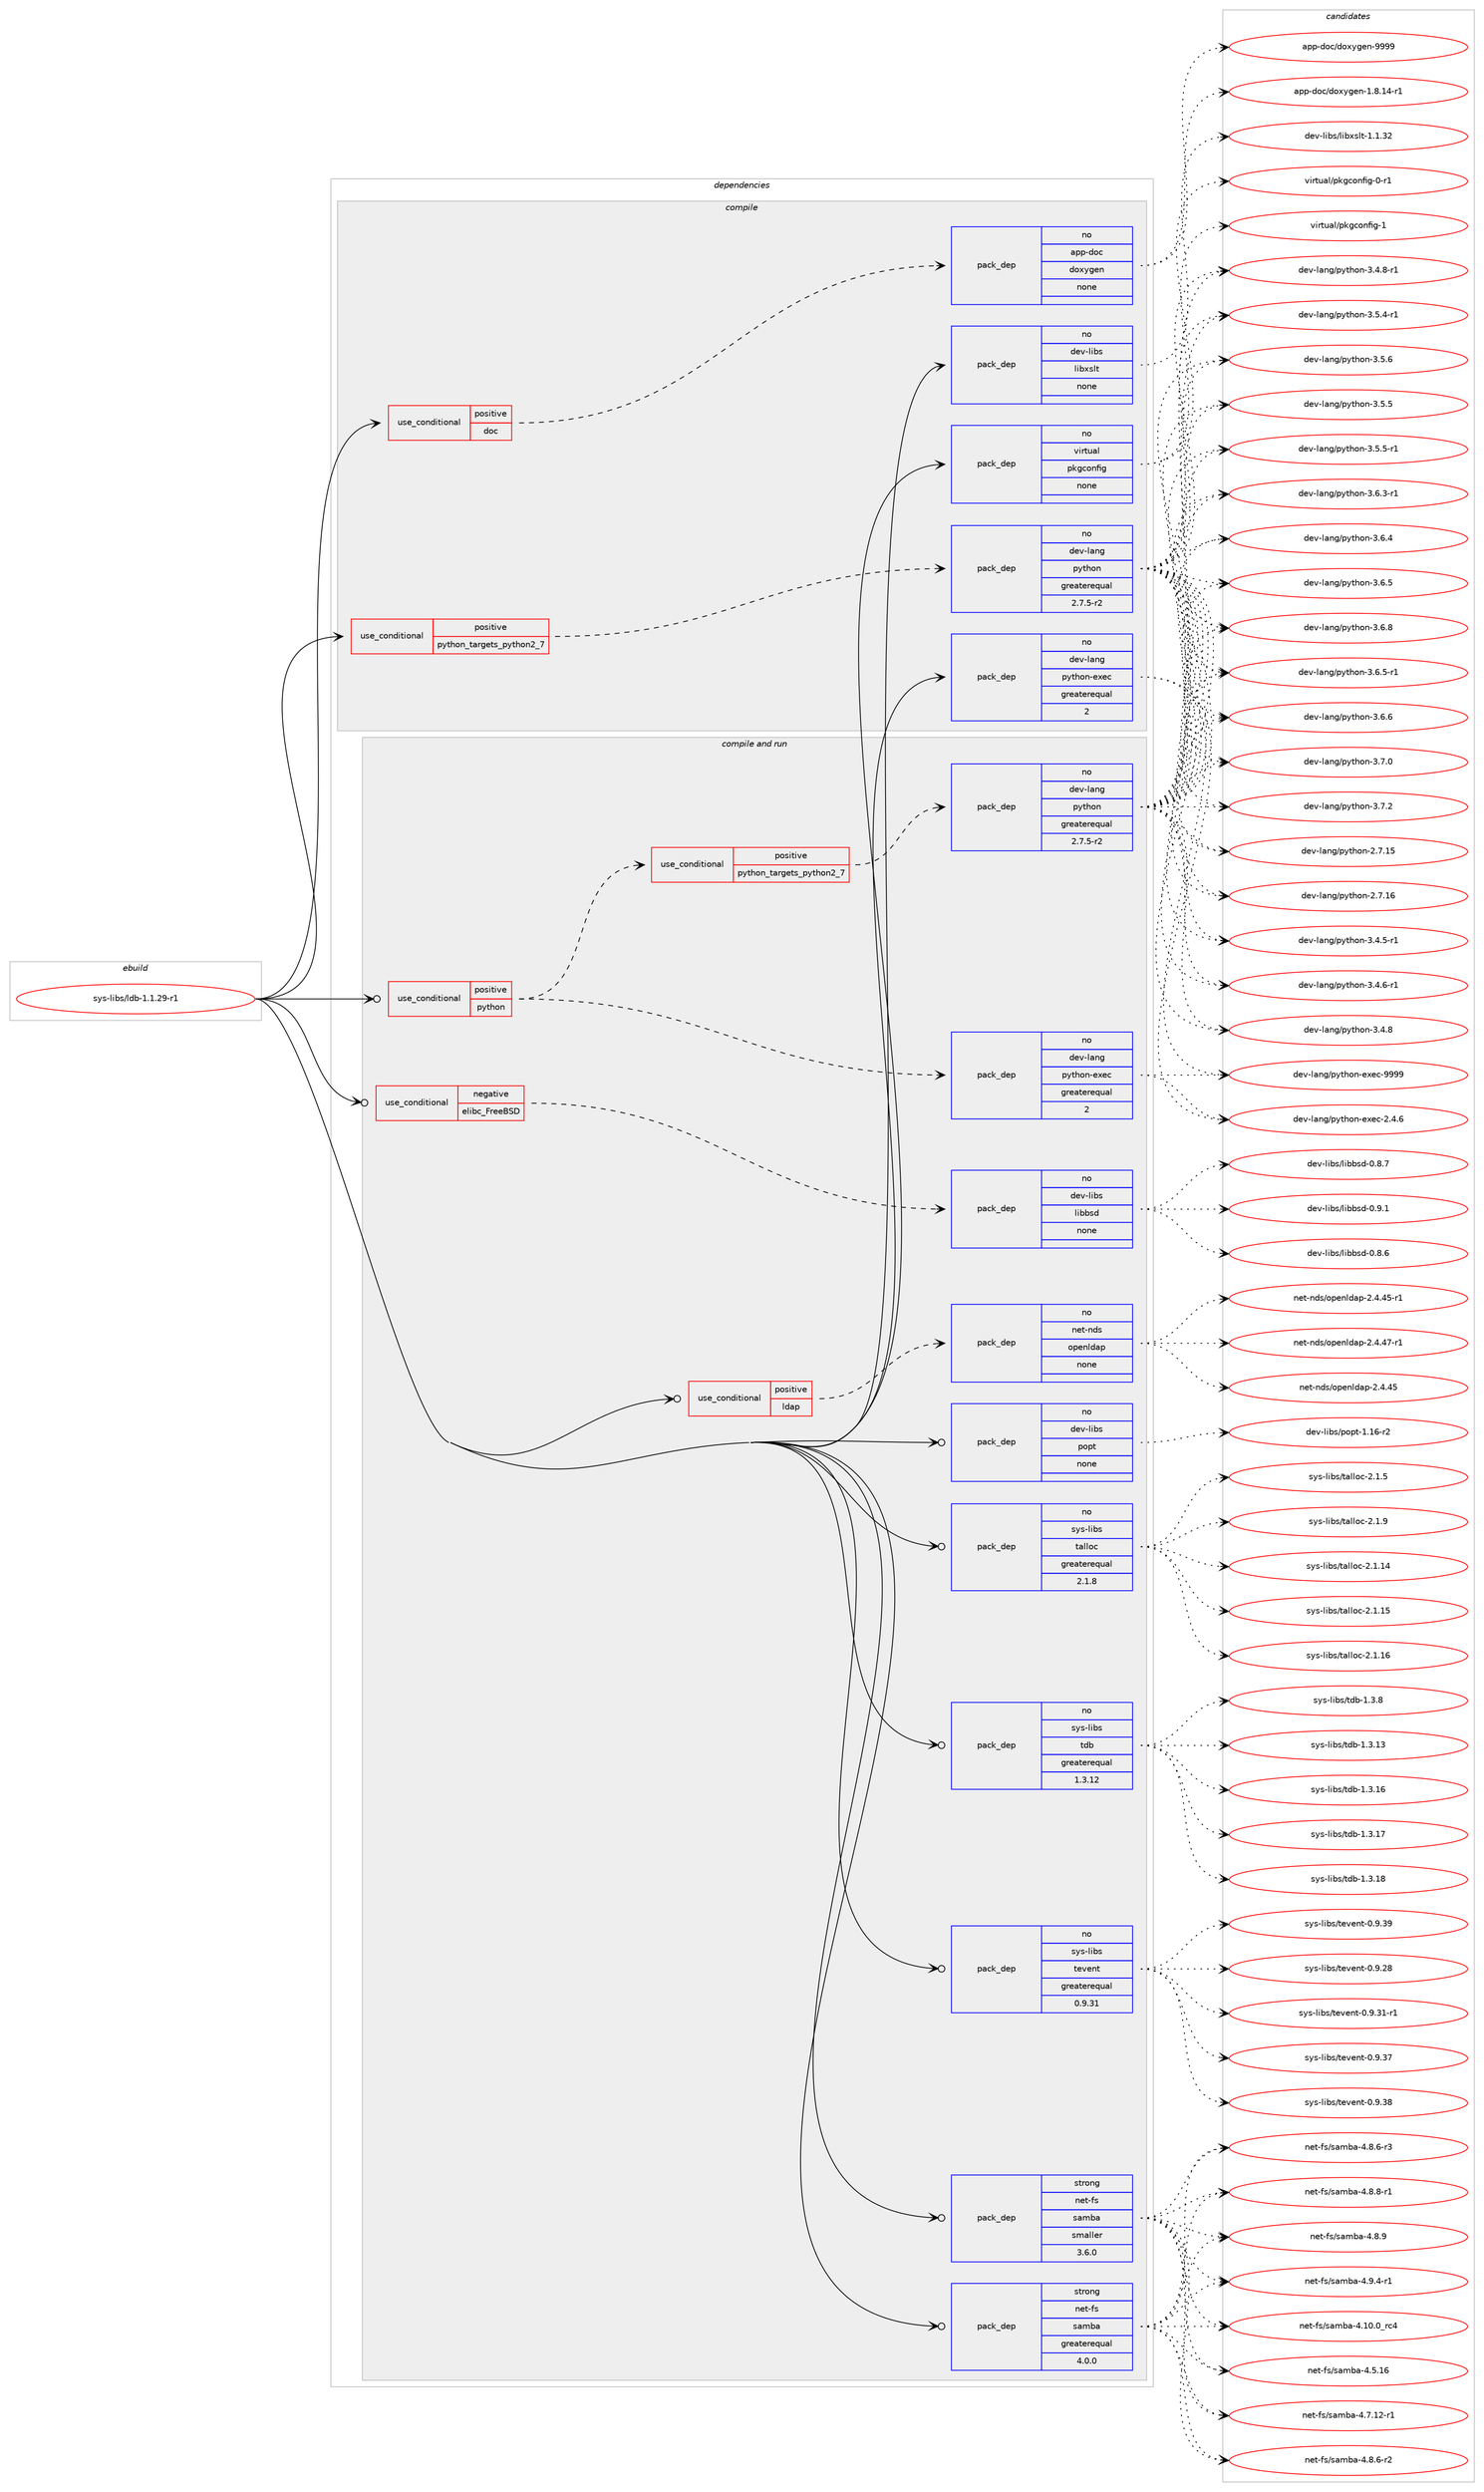 digraph prolog {

# *************
# Graph options
# *************

newrank=true;
concentrate=true;
compound=true;
graph [rankdir=LR,fontname=Helvetica,fontsize=10,ranksep=1.5];#, ranksep=2.5, nodesep=0.2];
edge  [arrowhead=vee];
node  [fontname=Helvetica,fontsize=10];

# **********
# The ebuild
# **********

subgraph cluster_leftcol {
color=gray;
rank=same;
label=<<i>ebuild</i>>;
id [label="sys-libs/ldb-1.1.29-r1", color=red, width=4, href="../sys-libs/ldb-1.1.29-r1.svg"];
}

# ****************
# The dependencies
# ****************

subgraph cluster_midcol {
color=gray;
label=<<i>dependencies</i>>;
subgraph cluster_compile {
fillcolor="#eeeeee";
style=filled;
label=<<i>compile</i>>;
subgraph cond461716 {
dependency1737467 [label=<<TABLE BORDER="0" CELLBORDER="1" CELLSPACING="0" CELLPADDING="4"><TR><TD ROWSPAN="3" CELLPADDING="10">use_conditional</TD></TR><TR><TD>positive</TD></TR><TR><TD>doc</TD></TR></TABLE>>, shape=none, color=red];
subgraph pack1247140 {
dependency1737468 [label=<<TABLE BORDER="0" CELLBORDER="1" CELLSPACING="0" CELLPADDING="4" WIDTH="220"><TR><TD ROWSPAN="6" CELLPADDING="30">pack_dep</TD></TR><TR><TD WIDTH="110">no</TD></TR><TR><TD>app-doc</TD></TR><TR><TD>doxygen</TD></TR><TR><TD>none</TD></TR><TR><TD></TD></TR></TABLE>>, shape=none, color=blue];
}
dependency1737467:e -> dependency1737468:w [weight=20,style="dashed",arrowhead="vee"];
}
id:e -> dependency1737467:w [weight=20,style="solid",arrowhead="vee"];
subgraph cond461717 {
dependency1737469 [label=<<TABLE BORDER="0" CELLBORDER="1" CELLSPACING="0" CELLPADDING="4"><TR><TD ROWSPAN="3" CELLPADDING="10">use_conditional</TD></TR><TR><TD>positive</TD></TR><TR><TD>python_targets_python2_7</TD></TR></TABLE>>, shape=none, color=red];
subgraph pack1247141 {
dependency1737470 [label=<<TABLE BORDER="0" CELLBORDER="1" CELLSPACING="0" CELLPADDING="4" WIDTH="220"><TR><TD ROWSPAN="6" CELLPADDING="30">pack_dep</TD></TR><TR><TD WIDTH="110">no</TD></TR><TR><TD>dev-lang</TD></TR><TR><TD>python</TD></TR><TR><TD>greaterequal</TD></TR><TR><TD>2.7.5-r2</TD></TR></TABLE>>, shape=none, color=blue];
}
dependency1737469:e -> dependency1737470:w [weight=20,style="dashed",arrowhead="vee"];
}
id:e -> dependency1737469:w [weight=20,style="solid",arrowhead="vee"];
subgraph pack1247142 {
dependency1737471 [label=<<TABLE BORDER="0" CELLBORDER="1" CELLSPACING="0" CELLPADDING="4" WIDTH="220"><TR><TD ROWSPAN="6" CELLPADDING="30">pack_dep</TD></TR><TR><TD WIDTH="110">no</TD></TR><TR><TD>dev-lang</TD></TR><TR><TD>python-exec</TD></TR><TR><TD>greaterequal</TD></TR><TR><TD>2</TD></TR></TABLE>>, shape=none, color=blue];
}
id:e -> dependency1737471:w [weight=20,style="solid",arrowhead="vee"];
subgraph pack1247143 {
dependency1737472 [label=<<TABLE BORDER="0" CELLBORDER="1" CELLSPACING="0" CELLPADDING="4" WIDTH="220"><TR><TD ROWSPAN="6" CELLPADDING="30">pack_dep</TD></TR><TR><TD WIDTH="110">no</TD></TR><TR><TD>dev-libs</TD></TR><TR><TD>libxslt</TD></TR><TR><TD>none</TD></TR><TR><TD></TD></TR></TABLE>>, shape=none, color=blue];
}
id:e -> dependency1737472:w [weight=20,style="solid",arrowhead="vee"];
subgraph pack1247144 {
dependency1737473 [label=<<TABLE BORDER="0" CELLBORDER="1" CELLSPACING="0" CELLPADDING="4" WIDTH="220"><TR><TD ROWSPAN="6" CELLPADDING="30">pack_dep</TD></TR><TR><TD WIDTH="110">no</TD></TR><TR><TD>virtual</TD></TR><TR><TD>pkgconfig</TD></TR><TR><TD>none</TD></TR><TR><TD></TD></TR></TABLE>>, shape=none, color=blue];
}
id:e -> dependency1737473:w [weight=20,style="solid",arrowhead="vee"];
}
subgraph cluster_compileandrun {
fillcolor="#eeeeee";
style=filled;
label=<<i>compile and run</i>>;
subgraph cond461718 {
dependency1737474 [label=<<TABLE BORDER="0" CELLBORDER="1" CELLSPACING="0" CELLPADDING="4"><TR><TD ROWSPAN="3" CELLPADDING="10">use_conditional</TD></TR><TR><TD>negative</TD></TR><TR><TD>elibc_FreeBSD</TD></TR></TABLE>>, shape=none, color=red];
subgraph pack1247145 {
dependency1737475 [label=<<TABLE BORDER="0" CELLBORDER="1" CELLSPACING="0" CELLPADDING="4" WIDTH="220"><TR><TD ROWSPAN="6" CELLPADDING="30">pack_dep</TD></TR><TR><TD WIDTH="110">no</TD></TR><TR><TD>dev-libs</TD></TR><TR><TD>libbsd</TD></TR><TR><TD>none</TD></TR><TR><TD></TD></TR></TABLE>>, shape=none, color=blue];
}
dependency1737474:e -> dependency1737475:w [weight=20,style="dashed",arrowhead="vee"];
}
id:e -> dependency1737474:w [weight=20,style="solid",arrowhead="odotvee"];
subgraph cond461719 {
dependency1737476 [label=<<TABLE BORDER="0" CELLBORDER="1" CELLSPACING="0" CELLPADDING="4"><TR><TD ROWSPAN="3" CELLPADDING="10">use_conditional</TD></TR><TR><TD>positive</TD></TR><TR><TD>ldap</TD></TR></TABLE>>, shape=none, color=red];
subgraph pack1247146 {
dependency1737477 [label=<<TABLE BORDER="0" CELLBORDER="1" CELLSPACING="0" CELLPADDING="4" WIDTH="220"><TR><TD ROWSPAN="6" CELLPADDING="30">pack_dep</TD></TR><TR><TD WIDTH="110">no</TD></TR><TR><TD>net-nds</TD></TR><TR><TD>openldap</TD></TR><TR><TD>none</TD></TR><TR><TD></TD></TR></TABLE>>, shape=none, color=blue];
}
dependency1737476:e -> dependency1737477:w [weight=20,style="dashed",arrowhead="vee"];
}
id:e -> dependency1737476:w [weight=20,style="solid",arrowhead="odotvee"];
subgraph cond461720 {
dependency1737478 [label=<<TABLE BORDER="0" CELLBORDER="1" CELLSPACING="0" CELLPADDING="4"><TR><TD ROWSPAN="3" CELLPADDING="10">use_conditional</TD></TR><TR><TD>positive</TD></TR><TR><TD>python</TD></TR></TABLE>>, shape=none, color=red];
subgraph cond461721 {
dependency1737479 [label=<<TABLE BORDER="0" CELLBORDER="1" CELLSPACING="0" CELLPADDING="4"><TR><TD ROWSPAN="3" CELLPADDING="10">use_conditional</TD></TR><TR><TD>positive</TD></TR><TR><TD>python_targets_python2_7</TD></TR></TABLE>>, shape=none, color=red];
subgraph pack1247147 {
dependency1737480 [label=<<TABLE BORDER="0" CELLBORDER="1" CELLSPACING="0" CELLPADDING="4" WIDTH="220"><TR><TD ROWSPAN="6" CELLPADDING="30">pack_dep</TD></TR><TR><TD WIDTH="110">no</TD></TR><TR><TD>dev-lang</TD></TR><TR><TD>python</TD></TR><TR><TD>greaterequal</TD></TR><TR><TD>2.7.5-r2</TD></TR></TABLE>>, shape=none, color=blue];
}
dependency1737479:e -> dependency1737480:w [weight=20,style="dashed",arrowhead="vee"];
}
dependency1737478:e -> dependency1737479:w [weight=20,style="dashed",arrowhead="vee"];
subgraph pack1247148 {
dependency1737481 [label=<<TABLE BORDER="0" CELLBORDER="1" CELLSPACING="0" CELLPADDING="4" WIDTH="220"><TR><TD ROWSPAN="6" CELLPADDING="30">pack_dep</TD></TR><TR><TD WIDTH="110">no</TD></TR><TR><TD>dev-lang</TD></TR><TR><TD>python-exec</TD></TR><TR><TD>greaterequal</TD></TR><TR><TD>2</TD></TR></TABLE>>, shape=none, color=blue];
}
dependency1737478:e -> dependency1737481:w [weight=20,style="dashed",arrowhead="vee"];
}
id:e -> dependency1737478:w [weight=20,style="solid",arrowhead="odotvee"];
subgraph pack1247149 {
dependency1737482 [label=<<TABLE BORDER="0" CELLBORDER="1" CELLSPACING="0" CELLPADDING="4" WIDTH="220"><TR><TD ROWSPAN="6" CELLPADDING="30">pack_dep</TD></TR><TR><TD WIDTH="110">no</TD></TR><TR><TD>dev-libs</TD></TR><TR><TD>popt</TD></TR><TR><TD>none</TD></TR><TR><TD></TD></TR></TABLE>>, shape=none, color=blue];
}
id:e -> dependency1737482:w [weight=20,style="solid",arrowhead="odotvee"];
subgraph pack1247150 {
dependency1737483 [label=<<TABLE BORDER="0" CELLBORDER="1" CELLSPACING="0" CELLPADDING="4" WIDTH="220"><TR><TD ROWSPAN="6" CELLPADDING="30">pack_dep</TD></TR><TR><TD WIDTH="110">no</TD></TR><TR><TD>sys-libs</TD></TR><TR><TD>talloc</TD></TR><TR><TD>greaterequal</TD></TR><TR><TD>2.1.8</TD></TR></TABLE>>, shape=none, color=blue];
}
id:e -> dependency1737483:w [weight=20,style="solid",arrowhead="odotvee"];
subgraph pack1247151 {
dependency1737484 [label=<<TABLE BORDER="0" CELLBORDER="1" CELLSPACING="0" CELLPADDING="4" WIDTH="220"><TR><TD ROWSPAN="6" CELLPADDING="30">pack_dep</TD></TR><TR><TD WIDTH="110">no</TD></TR><TR><TD>sys-libs</TD></TR><TR><TD>tdb</TD></TR><TR><TD>greaterequal</TD></TR><TR><TD>1.3.12</TD></TR></TABLE>>, shape=none, color=blue];
}
id:e -> dependency1737484:w [weight=20,style="solid",arrowhead="odotvee"];
subgraph pack1247152 {
dependency1737485 [label=<<TABLE BORDER="0" CELLBORDER="1" CELLSPACING="0" CELLPADDING="4" WIDTH="220"><TR><TD ROWSPAN="6" CELLPADDING="30">pack_dep</TD></TR><TR><TD WIDTH="110">no</TD></TR><TR><TD>sys-libs</TD></TR><TR><TD>tevent</TD></TR><TR><TD>greaterequal</TD></TR><TR><TD>0.9.31</TD></TR></TABLE>>, shape=none, color=blue];
}
id:e -> dependency1737485:w [weight=20,style="solid",arrowhead="odotvee"];
subgraph pack1247153 {
dependency1737486 [label=<<TABLE BORDER="0" CELLBORDER="1" CELLSPACING="0" CELLPADDING="4" WIDTH="220"><TR><TD ROWSPAN="6" CELLPADDING="30">pack_dep</TD></TR><TR><TD WIDTH="110">strong</TD></TR><TR><TD>net-fs</TD></TR><TR><TD>samba</TD></TR><TR><TD>greaterequal</TD></TR><TR><TD>4.0.0</TD></TR></TABLE>>, shape=none, color=blue];
}
id:e -> dependency1737486:w [weight=20,style="solid",arrowhead="odotvee"];
subgraph pack1247154 {
dependency1737487 [label=<<TABLE BORDER="0" CELLBORDER="1" CELLSPACING="0" CELLPADDING="4" WIDTH="220"><TR><TD ROWSPAN="6" CELLPADDING="30">pack_dep</TD></TR><TR><TD WIDTH="110">strong</TD></TR><TR><TD>net-fs</TD></TR><TR><TD>samba</TD></TR><TR><TD>smaller</TD></TR><TR><TD>3.6.0</TD></TR></TABLE>>, shape=none, color=blue];
}
id:e -> dependency1737487:w [weight=20,style="solid",arrowhead="odotvee"];
}
subgraph cluster_run {
fillcolor="#eeeeee";
style=filled;
label=<<i>run</i>>;
}
}

# **************
# The candidates
# **************

subgraph cluster_choices {
rank=same;
color=gray;
label=<<i>candidates</i>>;

subgraph choice1247140 {
color=black;
nodesep=1;
choice97112112451001119947100111120121103101110454946564649524511449 [label="app-doc/doxygen-1.8.14-r1", color=red, width=4,href="../app-doc/doxygen-1.8.14-r1.svg"];
choice971121124510011199471001111201211031011104557575757 [label="app-doc/doxygen-9999", color=red, width=4,href="../app-doc/doxygen-9999.svg"];
dependency1737468:e -> choice97112112451001119947100111120121103101110454946564649524511449:w [style=dotted,weight="100"];
dependency1737468:e -> choice971121124510011199471001111201211031011104557575757:w [style=dotted,weight="100"];
}
subgraph choice1247141 {
color=black;
nodesep=1;
choice10010111845108971101034711212111610411111045504655464953 [label="dev-lang/python-2.7.15", color=red, width=4,href="../dev-lang/python-2.7.15.svg"];
choice10010111845108971101034711212111610411111045504655464954 [label="dev-lang/python-2.7.16", color=red, width=4,href="../dev-lang/python-2.7.16.svg"];
choice1001011184510897110103471121211161041111104551465246534511449 [label="dev-lang/python-3.4.5-r1", color=red, width=4,href="../dev-lang/python-3.4.5-r1.svg"];
choice1001011184510897110103471121211161041111104551465246544511449 [label="dev-lang/python-3.4.6-r1", color=red, width=4,href="../dev-lang/python-3.4.6-r1.svg"];
choice100101118451089711010347112121116104111110455146524656 [label="dev-lang/python-3.4.8", color=red, width=4,href="../dev-lang/python-3.4.8.svg"];
choice1001011184510897110103471121211161041111104551465246564511449 [label="dev-lang/python-3.4.8-r1", color=red, width=4,href="../dev-lang/python-3.4.8-r1.svg"];
choice1001011184510897110103471121211161041111104551465346524511449 [label="dev-lang/python-3.5.4-r1", color=red, width=4,href="../dev-lang/python-3.5.4-r1.svg"];
choice100101118451089711010347112121116104111110455146534653 [label="dev-lang/python-3.5.5", color=red, width=4,href="../dev-lang/python-3.5.5.svg"];
choice1001011184510897110103471121211161041111104551465346534511449 [label="dev-lang/python-3.5.5-r1", color=red, width=4,href="../dev-lang/python-3.5.5-r1.svg"];
choice100101118451089711010347112121116104111110455146534654 [label="dev-lang/python-3.5.6", color=red, width=4,href="../dev-lang/python-3.5.6.svg"];
choice1001011184510897110103471121211161041111104551465446514511449 [label="dev-lang/python-3.6.3-r1", color=red, width=4,href="../dev-lang/python-3.6.3-r1.svg"];
choice100101118451089711010347112121116104111110455146544652 [label="dev-lang/python-3.6.4", color=red, width=4,href="../dev-lang/python-3.6.4.svg"];
choice100101118451089711010347112121116104111110455146544653 [label="dev-lang/python-3.6.5", color=red, width=4,href="../dev-lang/python-3.6.5.svg"];
choice1001011184510897110103471121211161041111104551465446534511449 [label="dev-lang/python-3.6.5-r1", color=red, width=4,href="../dev-lang/python-3.6.5-r1.svg"];
choice100101118451089711010347112121116104111110455146544654 [label="dev-lang/python-3.6.6", color=red, width=4,href="../dev-lang/python-3.6.6.svg"];
choice100101118451089711010347112121116104111110455146544656 [label="dev-lang/python-3.6.8", color=red, width=4,href="../dev-lang/python-3.6.8.svg"];
choice100101118451089711010347112121116104111110455146554648 [label="dev-lang/python-3.7.0", color=red, width=4,href="../dev-lang/python-3.7.0.svg"];
choice100101118451089711010347112121116104111110455146554650 [label="dev-lang/python-3.7.2", color=red, width=4,href="../dev-lang/python-3.7.2.svg"];
dependency1737470:e -> choice10010111845108971101034711212111610411111045504655464953:w [style=dotted,weight="100"];
dependency1737470:e -> choice10010111845108971101034711212111610411111045504655464954:w [style=dotted,weight="100"];
dependency1737470:e -> choice1001011184510897110103471121211161041111104551465246534511449:w [style=dotted,weight="100"];
dependency1737470:e -> choice1001011184510897110103471121211161041111104551465246544511449:w [style=dotted,weight="100"];
dependency1737470:e -> choice100101118451089711010347112121116104111110455146524656:w [style=dotted,weight="100"];
dependency1737470:e -> choice1001011184510897110103471121211161041111104551465246564511449:w [style=dotted,weight="100"];
dependency1737470:e -> choice1001011184510897110103471121211161041111104551465346524511449:w [style=dotted,weight="100"];
dependency1737470:e -> choice100101118451089711010347112121116104111110455146534653:w [style=dotted,weight="100"];
dependency1737470:e -> choice1001011184510897110103471121211161041111104551465346534511449:w [style=dotted,weight="100"];
dependency1737470:e -> choice100101118451089711010347112121116104111110455146534654:w [style=dotted,weight="100"];
dependency1737470:e -> choice1001011184510897110103471121211161041111104551465446514511449:w [style=dotted,weight="100"];
dependency1737470:e -> choice100101118451089711010347112121116104111110455146544652:w [style=dotted,weight="100"];
dependency1737470:e -> choice100101118451089711010347112121116104111110455146544653:w [style=dotted,weight="100"];
dependency1737470:e -> choice1001011184510897110103471121211161041111104551465446534511449:w [style=dotted,weight="100"];
dependency1737470:e -> choice100101118451089711010347112121116104111110455146544654:w [style=dotted,weight="100"];
dependency1737470:e -> choice100101118451089711010347112121116104111110455146544656:w [style=dotted,weight="100"];
dependency1737470:e -> choice100101118451089711010347112121116104111110455146554648:w [style=dotted,weight="100"];
dependency1737470:e -> choice100101118451089711010347112121116104111110455146554650:w [style=dotted,weight="100"];
}
subgraph choice1247142 {
color=black;
nodesep=1;
choice1001011184510897110103471121211161041111104510112010199455046524654 [label="dev-lang/python-exec-2.4.6", color=red, width=4,href="../dev-lang/python-exec-2.4.6.svg"];
choice10010111845108971101034711212111610411111045101120101994557575757 [label="dev-lang/python-exec-9999", color=red, width=4,href="../dev-lang/python-exec-9999.svg"];
dependency1737471:e -> choice1001011184510897110103471121211161041111104510112010199455046524654:w [style=dotted,weight="100"];
dependency1737471:e -> choice10010111845108971101034711212111610411111045101120101994557575757:w [style=dotted,weight="100"];
}
subgraph choice1247143 {
color=black;
nodesep=1;
choice1001011184510810598115471081059812011510811645494649465150 [label="dev-libs/libxslt-1.1.32", color=red, width=4,href="../dev-libs/libxslt-1.1.32.svg"];
dependency1737472:e -> choice1001011184510810598115471081059812011510811645494649465150:w [style=dotted,weight="100"];
}
subgraph choice1247144 {
color=black;
nodesep=1;
choice11810511411611797108471121071039911111010210510345484511449 [label="virtual/pkgconfig-0-r1", color=red, width=4,href="../virtual/pkgconfig-0-r1.svg"];
choice1181051141161179710847112107103991111101021051034549 [label="virtual/pkgconfig-1", color=red, width=4,href="../virtual/pkgconfig-1.svg"];
dependency1737473:e -> choice11810511411611797108471121071039911111010210510345484511449:w [style=dotted,weight="100"];
dependency1737473:e -> choice1181051141161179710847112107103991111101021051034549:w [style=dotted,weight="100"];
}
subgraph choice1247145 {
color=black;
nodesep=1;
choice1001011184510810598115471081059898115100454846564654 [label="dev-libs/libbsd-0.8.6", color=red, width=4,href="../dev-libs/libbsd-0.8.6.svg"];
choice1001011184510810598115471081059898115100454846564655 [label="dev-libs/libbsd-0.8.7", color=red, width=4,href="../dev-libs/libbsd-0.8.7.svg"];
choice1001011184510810598115471081059898115100454846574649 [label="dev-libs/libbsd-0.9.1", color=red, width=4,href="../dev-libs/libbsd-0.9.1.svg"];
dependency1737475:e -> choice1001011184510810598115471081059898115100454846564654:w [style=dotted,weight="100"];
dependency1737475:e -> choice1001011184510810598115471081059898115100454846564655:w [style=dotted,weight="100"];
dependency1737475:e -> choice1001011184510810598115471081059898115100454846574649:w [style=dotted,weight="100"];
}
subgraph choice1247146 {
color=black;
nodesep=1;
choice11010111645110100115471111121011101081009711245504652465253 [label="net-nds/openldap-2.4.45", color=red, width=4,href="../net-nds/openldap-2.4.45.svg"];
choice110101116451101001154711111210111010810097112455046524652534511449 [label="net-nds/openldap-2.4.45-r1", color=red, width=4,href="../net-nds/openldap-2.4.45-r1.svg"];
choice110101116451101001154711111210111010810097112455046524652554511449 [label="net-nds/openldap-2.4.47-r1", color=red, width=4,href="../net-nds/openldap-2.4.47-r1.svg"];
dependency1737477:e -> choice11010111645110100115471111121011101081009711245504652465253:w [style=dotted,weight="100"];
dependency1737477:e -> choice110101116451101001154711111210111010810097112455046524652534511449:w [style=dotted,weight="100"];
dependency1737477:e -> choice110101116451101001154711111210111010810097112455046524652554511449:w [style=dotted,weight="100"];
}
subgraph choice1247147 {
color=black;
nodesep=1;
choice10010111845108971101034711212111610411111045504655464953 [label="dev-lang/python-2.7.15", color=red, width=4,href="../dev-lang/python-2.7.15.svg"];
choice10010111845108971101034711212111610411111045504655464954 [label="dev-lang/python-2.7.16", color=red, width=4,href="../dev-lang/python-2.7.16.svg"];
choice1001011184510897110103471121211161041111104551465246534511449 [label="dev-lang/python-3.4.5-r1", color=red, width=4,href="../dev-lang/python-3.4.5-r1.svg"];
choice1001011184510897110103471121211161041111104551465246544511449 [label="dev-lang/python-3.4.6-r1", color=red, width=4,href="../dev-lang/python-3.4.6-r1.svg"];
choice100101118451089711010347112121116104111110455146524656 [label="dev-lang/python-3.4.8", color=red, width=4,href="../dev-lang/python-3.4.8.svg"];
choice1001011184510897110103471121211161041111104551465246564511449 [label="dev-lang/python-3.4.8-r1", color=red, width=4,href="../dev-lang/python-3.4.8-r1.svg"];
choice1001011184510897110103471121211161041111104551465346524511449 [label="dev-lang/python-3.5.4-r1", color=red, width=4,href="../dev-lang/python-3.5.4-r1.svg"];
choice100101118451089711010347112121116104111110455146534653 [label="dev-lang/python-3.5.5", color=red, width=4,href="../dev-lang/python-3.5.5.svg"];
choice1001011184510897110103471121211161041111104551465346534511449 [label="dev-lang/python-3.5.5-r1", color=red, width=4,href="../dev-lang/python-3.5.5-r1.svg"];
choice100101118451089711010347112121116104111110455146534654 [label="dev-lang/python-3.5.6", color=red, width=4,href="../dev-lang/python-3.5.6.svg"];
choice1001011184510897110103471121211161041111104551465446514511449 [label="dev-lang/python-3.6.3-r1", color=red, width=4,href="../dev-lang/python-3.6.3-r1.svg"];
choice100101118451089711010347112121116104111110455146544652 [label="dev-lang/python-3.6.4", color=red, width=4,href="../dev-lang/python-3.6.4.svg"];
choice100101118451089711010347112121116104111110455146544653 [label="dev-lang/python-3.6.5", color=red, width=4,href="../dev-lang/python-3.6.5.svg"];
choice1001011184510897110103471121211161041111104551465446534511449 [label="dev-lang/python-3.6.5-r1", color=red, width=4,href="../dev-lang/python-3.6.5-r1.svg"];
choice100101118451089711010347112121116104111110455146544654 [label="dev-lang/python-3.6.6", color=red, width=4,href="../dev-lang/python-3.6.6.svg"];
choice100101118451089711010347112121116104111110455146544656 [label="dev-lang/python-3.6.8", color=red, width=4,href="../dev-lang/python-3.6.8.svg"];
choice100101118451089711010347112121116104111110455146554648 [label="dev-lang/python-3.7.0", color=red, width=4,href="../dev-lang/python-3.7.0.svg"];
choice100101118451089711010347112121116104111110455146554650 [label="dev-lang/python-3.7.2", color=red, width=4,href="../dev-lang/python-3.7.2.svg"];
dependency1737480:e -> choice10010111845108971101034711212111610411111045504655464953:w [style=dotted,weight="100"];
dependency1737480:e -> choice10010111845108971101034711212111610411111045504655464954:w [style=dotted,weight="100"];
dependency1737480:e -> choice1001011184510897110103471121211161041111104551465246534511449:w [style=dotted,weight="100"];
dependency1737480:e -> choice1001011184510897110103471121211161041111104551465246544511449:w [style=dotted,weight="100"];
dependency1737480:e -> choice100101118451089711010347112121116104111110455146524656:w [style=dotted,weight="100"];
dependency1737480:e -> choice1001011184510897110103471121211161041111104551465246564511449:w [style=dotted,weight="100"];
dependency1737480:e -> choice1001011184510897110103471121211161041111104551465346524511449:w [style=dotted,weight="100"];
dependency1737480:e -> choice100101118451089711010347112121116104111110455146534653:w [style=dotted,weight="100"];
dependency1737480:e -> choice1001011184510897110103471121211161041111104551465346534511449:w [style=dotted,weight="100"];
dependency1737480:e -> choice100101118451089711010347112121116104111110455146534654:w [style=dotted,weight="100"];
dependency1737480:e -> choice1001011184510897110103471121211161041111104551465446514511449:w [style=dotted,weight="100"];
dependency1737480:e -> choice100101118451089711010347112121116104111110455146544652:w [style=dotted,weight="100"];
dependency1737480:e -> choice100101118451089711010347112121116104111110455146544653:w [style=dotted,weight="100"];
dependency1737480:e -> choice1001011184510897110103471121211161041111104551465446534511449:w [style=dotted,weight="100"];
dependency1737480:e -> choice100101118451089711010347112121116104111110455146544654:w [style=dotted,weight="100"];
dependency1737480:e -> choice100101118451089711010347112121116104111110455146544656:w [style=dotted,weight="100"];
dependency1737480:e -> choice100101118451089711010347112121116104111110455146554648:w [style=dotted,weight="100"];
dependency1737480:e -> choice100101118451089711010347112121116104111110455146554650:w [style=dotted,weight="100"];
}
subgraph choice1247148 {
color=black;
nodesep=1;
choice1001011184510897110103471121211161041111104510112010199455046524654 [label="dev-lang/python-exec-2.4.6", color=red, width=4,href="../dev-lang/python-exec-2.4.6.svg"];
choice10010111845108971101034711212111610411111045101120101994557575757 [label="dev-lang/python-exec-9999", color=red, width=4,href="../dev-lang/python-exec-9999.svg"];
dependency1737481:e -> choice1001011184510897110103471121211161041111104510112010199455046524654:w [style=dotted,weight="100"];
dependency1737481:e -> choice10010111845108971101034711212111610411111045101120101994557575757:w [style=dotted,weight="100"];
}
subgraph choice1247149 {
color=black;
nodesep=1;
choice10010111845108105981154711211111211645494649544511450 [label="dev-libs/popt-1.16-r2", color=red, width=4,href="../dev-libs/popt-1.16-r2.svg"];
dependency1737482:e -> choice10010111845108105981154711211111211645494649544511450:w [style=dotted,weight="100"];
}
subgraph choice1247150 {
color=black;
nodesep=1;
choice115121115451081059811547116971081081119945504649464952 [label="sys-libs/talloc-2.1.14", color=red, width=4,href="../sys-libs/talloc-2.1.14.svg"];
choice115121115451081059811547116971081081119945504649464953 [label="sys-libs/talloc-2.1.15", color=red, width=4,href="../sys-libs/talloc-2.1.15.svg"];
choice115121115451081059811547116971081081119945504649464954 [label="sys-libs/talloc-2.1.16", color=red, width=4,href="../sys-libs/talloc-2.1.16.svg"];
choice1151211154510810598115471169710810811199455046494653 [label="sys-libs/talloc-2.1.5", color=red, width=4,href="../sys-libs/talloc-2.1.5.svg"];
choice1151211154510810598115471169710810811199455046494657 [label="sys-libs/talloc-2.1.9", color=red, width=4,href="../sys-libs/talloc-2.1.9.svg"];
dependency1737483:e -> choice115121115451081059811547116971081081119945504649464952:w [style=dotted,weight="100"];
dependency1737483:e -> choice115121115451081059811547116971081081119945504649464953:w [style=dotted,weight="100"];
dependency1737483:e -> choice115121115451081059811547116971081081119945504649464954:w [style=dotted,weight="100"];
dependency1737483:e -> choice1151211154510810598115471169710810811199455046494653:w [style=dotted,weight="100"];
dependency1737483:e -> choice1151211154510810598115471169710810811199455046494657:w [style=dotted,weight="100"];
}
subgraph choice1247151 {
color=black;
nodesep=1;
choice1151211154510810598115471161009845494651464951 [label="sys-libs/tdb-1.3.13", color=red, width=4,href="../sys-libs/tdb-1.3.13.svg"];
choice1151211154510810598115471161009845494651464954 [label="sys-libs/tdb-1.3.16", color=red, width=4,href="../sys-libs/tdb-1.3.16.svg"];
choice1151211154510810598115471161009845494651464955 [label="sys-libs/tdb-1.3.17", color=red, width=4,href="../sys-libs/tdb-1.3.17.svg"];
choice1151211154510810598115471161009845494651464956 [label="sys-libs/tdb-1.3.18", color=red, width=4,href="../sys-libs/tdb-1.3.18.svg"];
choice11512111545108105981154711610098454946514656 [label="sys-libs/tdb-1.3.8", color=red, width=4,href="../sys-libs/tdb-1.3.8.svg"];
dependency1737484:e -> choice1151211154510810598115471161009845494651464951:w [style=dotted,weight="100"];
dependency1737484:e -> choice1151211154510810598115471161009845494651464954:w [style=dotted,weight="100"];
dependency1737484:e -> choice1151211154510810598115471161009845494651464955:w [style=dotted,weight="100"];
dependency1737484:e -> choice1151211154510810598115471161009845494651464956:w [style=dotted,weight="100"];
dependency1737484:e -> choice11512111545108105981154711610098454946514656:w [style=dotted,weight="100"];
}
subgraph choice1247152 {
color=black;
nodesep=1;
choice11512111545108105981154711610111810111011645484657465056 [label="sys-libs/tevent-0.9.28", color=red, width=4,href="../sys-libs/tevent-0.9.28.svg"];
choice115121115451081059811547116101118101110116454846574651494511449 [label="sys-libs/tevent-0.9.31-r1", color=red, width=4,href="../sys-libs/tevent-0.9.31-r1.svg"];
choice11512111545108105981154711610111810111011645484657465155 [label="sys-libs/tevent-0.9.37", color=red, width=4,href="../sys-libs/tevent-0.9.37.svg"];
choice11512111545108105981154711610111810111011645484657465156 [label="sys-libs/tevent-0.9.38", color=red, width=4,href="../sys-libs/tevent-0.9.38.svg"];
choice11512111545108105981154711610111810111011645484657465157 [label="sys-libs/tevent-0.9.39", color=red, width=4,href="../sys-libs/tevent-0.9.39.svg"];
dependency1737485:e -> choice11512111545108105981154711610111810111011645484657465056:w [style=dotted,weight="100"];
dependency1737485:e -> choice115121115451081059811547116101118101110116454846574651494511449:w [style=dotted,weight="100"];
dependency1737485:e -> choice11512111545108105981154711610111810111011645484657465155:w [style=dotted,weight="100"];
dependency1737485:e -> choice11512111545108105981154711610111810111011645484657465156:w [style=dotted,weight="100"];
dependency1737485:e -> choice11512111545108105981154711610111810111011645484657465157:w [style=dotted,weight="100"];
}
subgraph choice1247153 {
color=black;
nodesep=1;
choice110101116451021154711597109989745524649484648951149952 [label="net-fs/samba-4.10.0_rc4", color=red, width=4,href="../net-fs/samba-4.10.0_rc4.svg"];
choice110101116451021154711597109989745524653464954 [label="net-fs/samba-4.5.16", color=red, width=4,href="../net-fs/samba-4.5.16.svg"];
choice1101011164510211547115971099897455246554649504511449 [label="net-fs/samba-4.7.12-r1", color=red, width=4,href="../net-fs/samba-4.7.12-r1.svg"];
choice11010111645102115471159710998974552465646544511450 [label="net-fs/samba-4.8.6-r2", color=red, width=4,href="../net-fs/samba-4.8.6-r2.svg"];
choice11010111645102115471159710998974552465646544511451 [label="net-fs/samba-4.8.6-r3", color=red, width=4,href="../net-fs/samba-4.8.6-r3.svg"];
choice11010111645102115471159710998974552465646564511449 [label="net-fs/samba-4.8.8-r1", color=red, width=4,href="../net-fs/samba-4.8.8-r1.svg"];
choice1101011164510211547115971099897455246564657 [label="net-fs/samba-4.8.9", color=red, width=4,href="../net-fs/samba-4.8.9.svg"];
choice11010111645102115471159710998974552465746524511449 [label="net-fs/samba-4.9.4-r1", color=red, width=4,href="../net-fs/samba-4.9.4-r1.svg"];
dependency1737486:e -> choice110101116451021154711597109989745524649484648951149952:w [style=dotted,weight="100"];
dependency1737486:e -> choice110101116451021154711597109989745524653464954:w [style=dotted,weight="100"];
dependency1737486:e -> choice1101011164510211547115971099897455246554649504511449:w [style=dotted,weight="100"];
dependency1737486:e -> choice11010111645102115471159710998974552465646544511450:w [style=dotted,weight="100"];
dependency1737486:e -> choice11010111645102115471159710998974552465646544511451:w [style=dotted,weight="100"];
dependency1737486:e -> choice11010111645102115471159710998974552465646564511449:w [style=dotted,weight="100"];
dependency1737486:e -> choice1101011164510211547115971099897455246564657:w [style=dotted,weight="100"];
dependency1737486:e -> choice11010111645102115471159710998974552465746524511449:w [style=dotted,weight="100"];
}
subgraph choice1247154 {
color=black;
nodesep=1;
choice110101116451021154711597109989745524649484648951149952 [label="net-fs/samba-4.10.0_rc4", color=red, width=4,href="../net-fs/samba-4.10.0_rc4.svg"];
choice110101116451021154711597109989745524653464954 [label="net-fs/samba-4.5.16", color=red, width=4,href="../net-fs/samba-4.5.16.svg"];
choice1101011164510211547115971099897455246554649504511449 [label="net-fs/samba-4.7.12-r1", color=red, width=4,href="../net-fs/samba-4.7.12-r1.svg"];
choice11010111645102115471159710998974552465646544511450 [label="net-fs/samba-4.8.6-r2", color=red, width=4,href="../net-fs/samba-4.8.6-r2.svg"];
choice11010111645102115471159710998974552465646544511451 [label="net-fs/samba-4.8.6-r3", color=red, width=4,href="../net-fs/samba-4.8.6-r3.svg"];
choice11010111645102115471159710998974552465646564511449 [label="net-fs/samba-4.8.8-r1", color=red, width=4,href="../net-fs/samba-4.8.8-r1.svg"];
choice1101011164510211547115971099897455246564657 [label="net-fs/samba-4.8.9", color=red, width=4,href="../net-fs/samba-4.8.9.svg"];
choice11010111645102115471159710998974552465746524511449 [label="net-fs/samba-4.9.4-r1", color=red, width=4,href="../net-fs/samba-4.9.4-r1.svg"];
dependency1737487:e -> choice110101116451021154711597109989745524649484648951149952:w [style=dotted,weight="100"];
dependency1737487:e -> choice110101116451021154711597109989745524653464954:w [style=dotted,weight="100"];
dependency1737487:e -> choice1101011164510211547115971099897455246554649504511449:w [style=dotted,weight="100"];
dependency1737487:e -> choice11010111645102115471159710998974552465646544511450:w [style=dotted,weight="100"];
dependency1737487:e -> choice11010111645102115471159710998974552465646544511451:w [style=dotted,weight="100"];
dependency1737487:e -> choice11010111645102115471159710998974552465646564511449:w [style=dotted,weight="100"];
dependency1737487:e -> choice1101011164510211547115971099897455246564657:w [style=dotted,weight="100"];
dependency1737487:e -> choice11010111645102115471159710998974552465746524511449:w [style=dotted,weight="100"];
}
}

}
